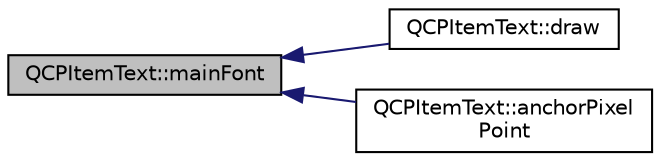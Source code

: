 digraph "QCPItemText::mainFont"
{
  edge [fontname="Helvetica",fontsize="10",labelfontname="Helvetica",labelfontsize="10"];
  node [fontname="Helvetica",fontsize="10",shape=record];
  rankdir="LR";
  Node71 [label="QCPItemText::mainFont",height=0.2,width=0.4,color="black", fillcolor="grey75", style="filled", fontcolor="black"];
  Node71 -> Node72 [dir="back",color="midnightblue",fontsize="10",style="solid",fontname="Helvetica"];
  Node72 [label="QCPItemText::draw",height=0.2,width=0.4,color="black", fillcolor="white", style="filled",URL="$d7/da0/class_q_c_p_item_text.html#a8793adb271ab79b4cf391dc55e9987f1"];
  Node71 -> Node73 [dir="back",color="midnightblue",fontsize="10",style="solid",fontname="Helvetica"];
  Node73 [label="QCPItemText::anchorPixel\lPoint",height=0.2,width=0.4,color="black", fillcolor="white", style="filled",URL="$d7/da0/class_q_c_p_item_text.html#a3f999a0a7664421373601206bc35cc7c"];
}

